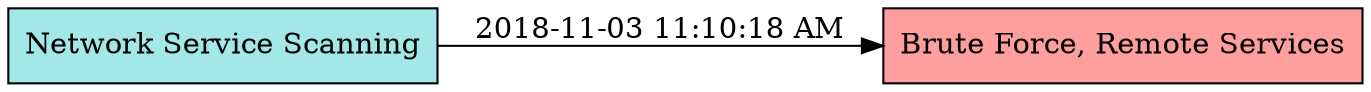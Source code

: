 // 2018 regionals, Team 2: Unauthenticated MongoDB Remote Access
digraph {
	node [shape=box]
	node [style=filled]
	node [fillcolor="#EEE9E9"]
	rankdir=LR
	splines=polyline
	"Network Service Scanning" [label="Network Service Scanning" fillcolor="#A2E8E8"]
	"Brute Force, Remote Services" [label="Brute Force, Remote Services" fillcolor="#FF9E9E"]
	"Network Service Scanning" -> "Brute Force, Remote Services" [label="2018-11-03 11:10:18 AM"]
}
